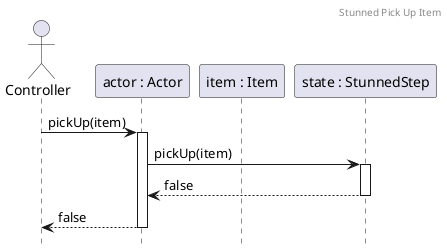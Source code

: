 @startuml StunnedPickUp
header Stunned Pick Up Item

hide footbox
autoactivate on

actor A as "Controller"
participant B as "actor : Actor"
participant D as "item : Item"
participant C as "state : StunnedStep"
A -> B : pickUp(item)
B -> C : pickUp(item)
return false
return false

@enduml